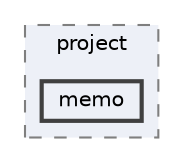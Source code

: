 digraph "doc/src/contents/project/memo"
{
 // LATEX_PDF_SIZE
  bgcolor="transparent";
  edge [fontname=Helvetica,fontsize=10,labelfontname=Helvetica,labelfontsize=10];
  node [fontname=Helvetica,fontsize=10,shape=box,height=0.2,width=0.4];
  compound=true
  subgraph clusterdir_a748bd10570192ad439f91b31ab4c732 {
    graph [ bgcolor="#edf0f7", pencolor="grey50", label="project", fontname=Helvetica,fontsize=10 style="filled,dashed", URL="dir_a748bd10570192ad439f91b31ab4c732.html",tooltip=""]
  dir_4c810a3972b97381e4be354840aaedb1 [label="memo", fillcolor="#edf0f7", color="grey25", style="filled,bold", URL="dir_4c810a3972b97381e4be354840aaedb1.html",tooltip=""];
  }
}
